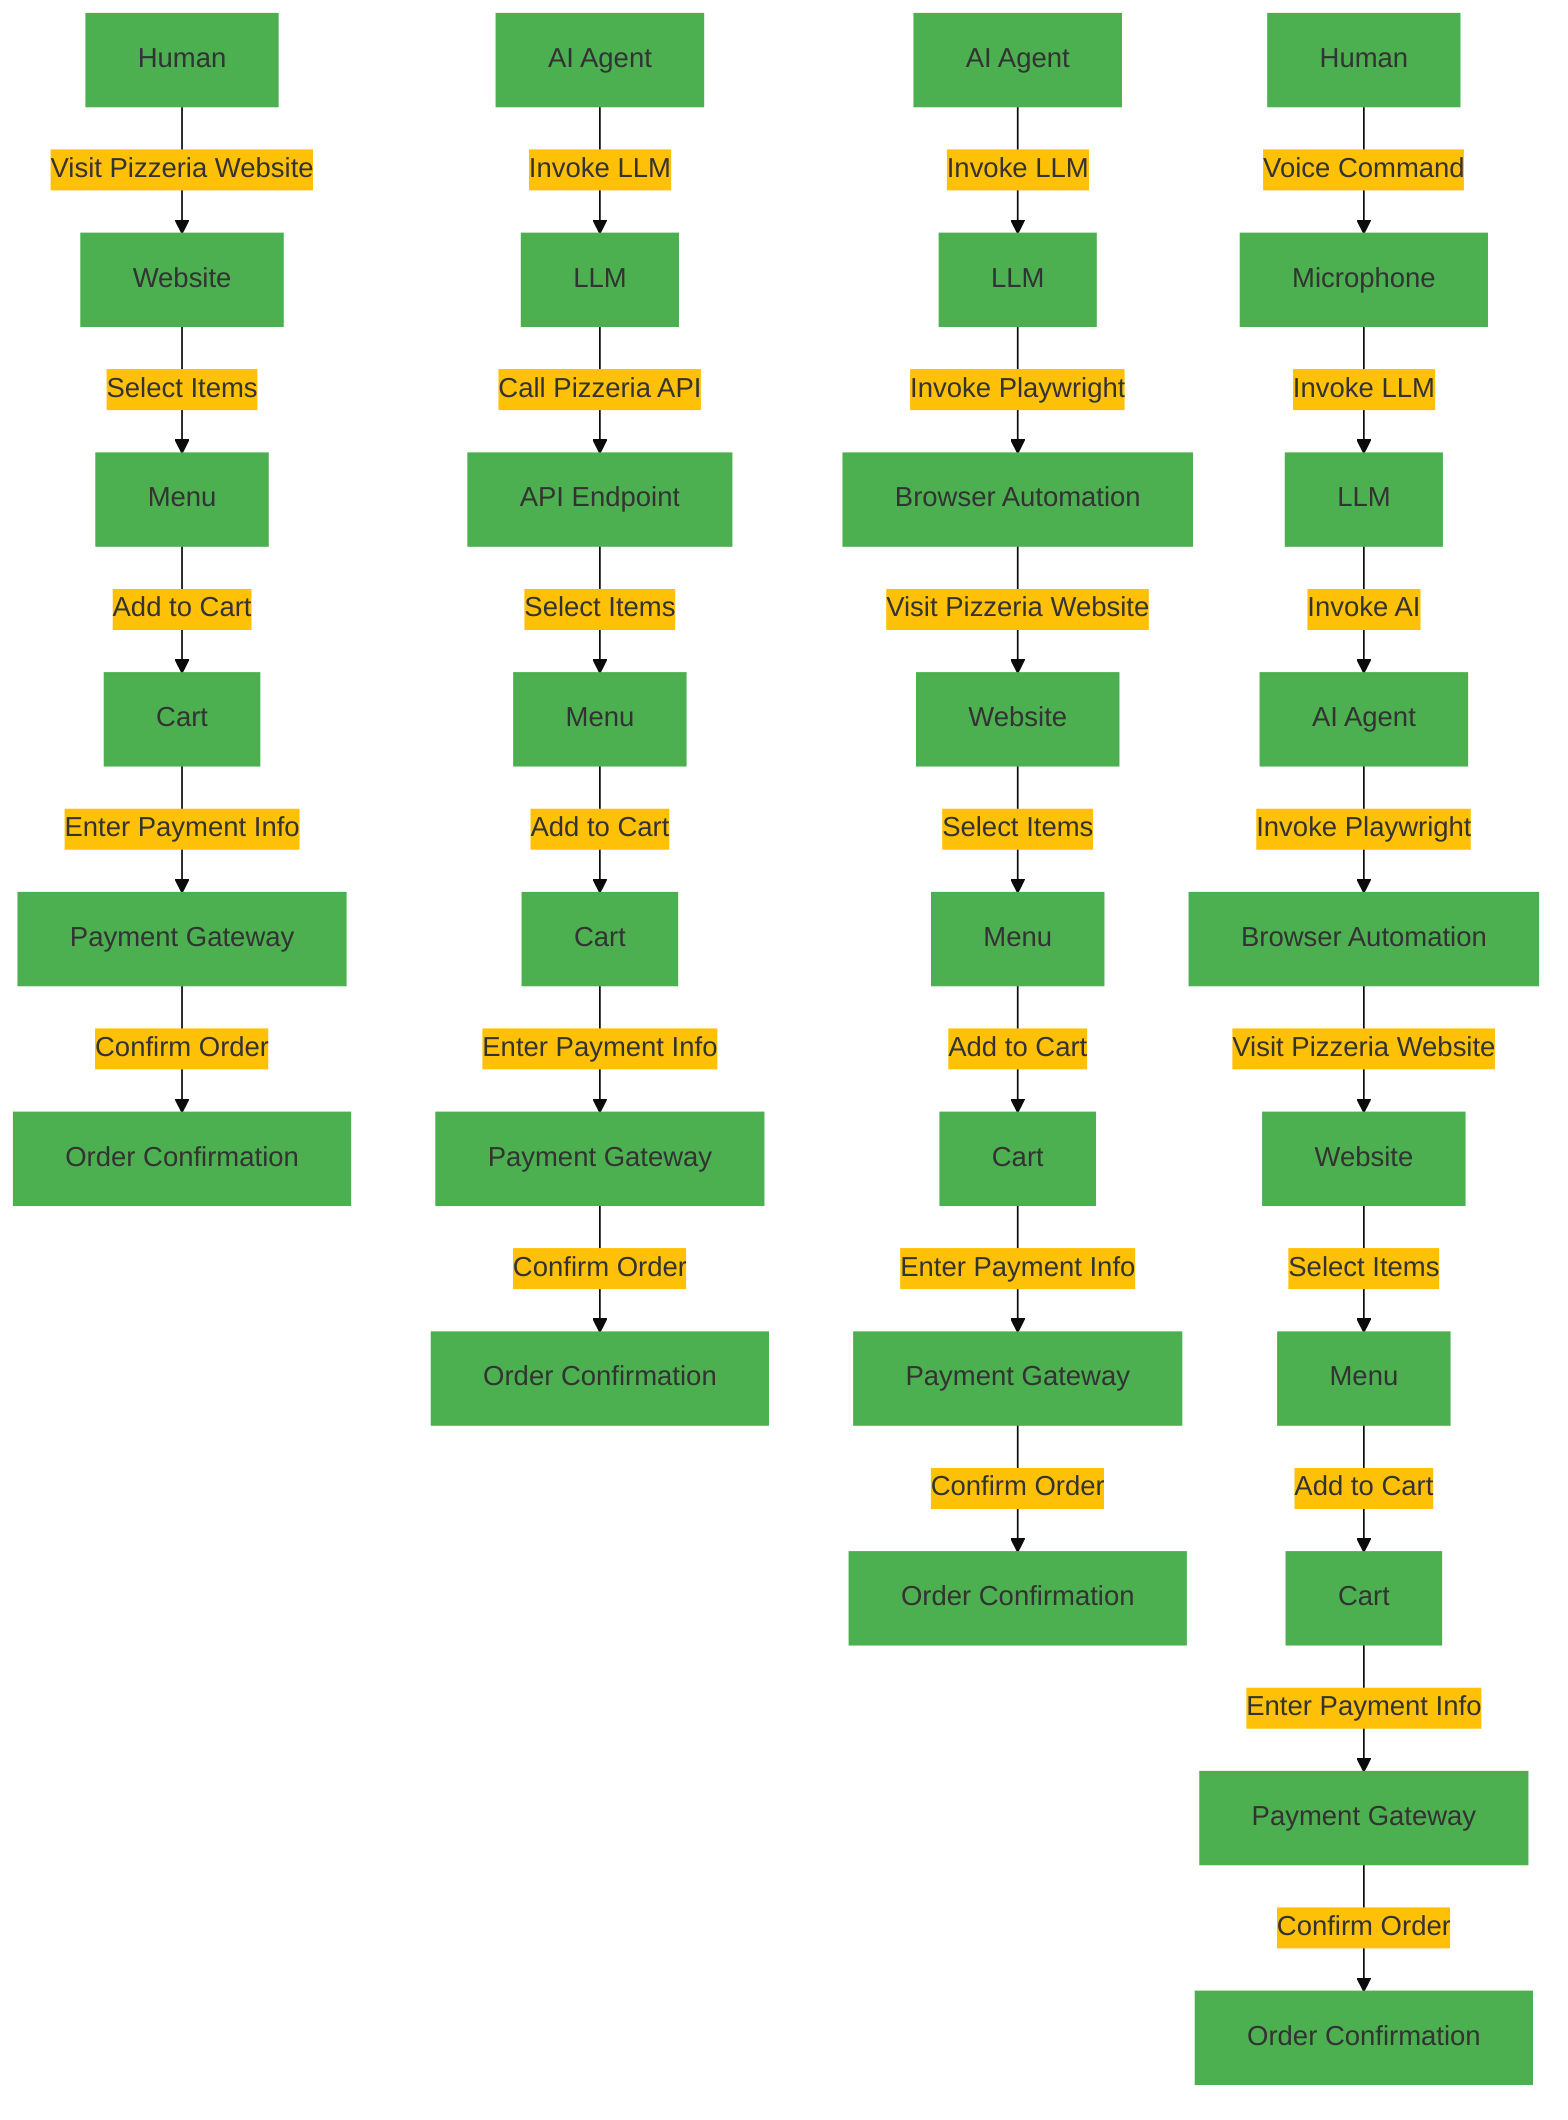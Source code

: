 %%{init: {'theme': 'base', 'themeVariables': { 'primaryColor': '#4CAF50', 'secondaryColor': '#FFC107', 'tertiaryColor': '#F44336', 'primaryBorderColor': '#4CAF50', 'secondaryBorderColor': '#FFC107', 'tertiaryBorderColor': '#F44336'}}}%%
graph TD

%% Scenario 1: Order from website (archaic)
A[Human] -->|Visit Pizzeria Website| B[Website]
B -->|Select Items| C[Menu]
C -->|Add to Cart| D[Cart]
D -->|Enter Payment Info| E[Payment Gateway]
E -->|Confirm Order| F[Order Confirmation]

%% Scenario 2: Order with web API and LLM function calling (when API available)
A1[AI Agent] -->|Invoke LLM| B1[LLM]
B1 -->|Call Pizzeria API| C1[API Endpoint]
C1 -->|Select Items| D1[Menu]
D1 -->|Add to Cart| E1[Cart]
E1 -->|Enter Payment Info| F1[Payment Gateway]
F1 -->|Confirm Order| G1[Order Confirmation]

%% Scenario 3: Order with LLM function calling and Playwright (when no API available)
A2[AI Agent] -->|Invoke LLM| B2[LLM]
B2 -->|Invoke Playwright| C2[Browser Automation]
C2 -->|Visit Pizzeria Website| D2[Website]
D2 -->|Select Items| E2[Menu]
E2 -->|Add to Cart| F2[Cart]
F2 -->|Enter Payment Info| G2[Payment Gateway]
G2 -->|Confirm Order| H2[Order Confirmation]

%% Scenario 4: Order with LLM function calling, AI and voice (when no API available but with microphone available)
A3[Human] -->|Voice Command| B3[Microphone]
B3 -->|Invoke LLM| C3[LLM]
C3 -->|Invoke AI| D3[AI Agent]
D3 -->|Invoke Playwright| E3[Browser Automation]
E3 -->|Visit Pizzeria Website| F3[Website]
F3 -->|Select Items| G3[Menu]
G3 -->|Add to Cart| H3[Cart]
H3 -->|Enter Payment Info| I3[Payment Gateway]
I3 -->|Confirm Order| J3[Order Confirmation]